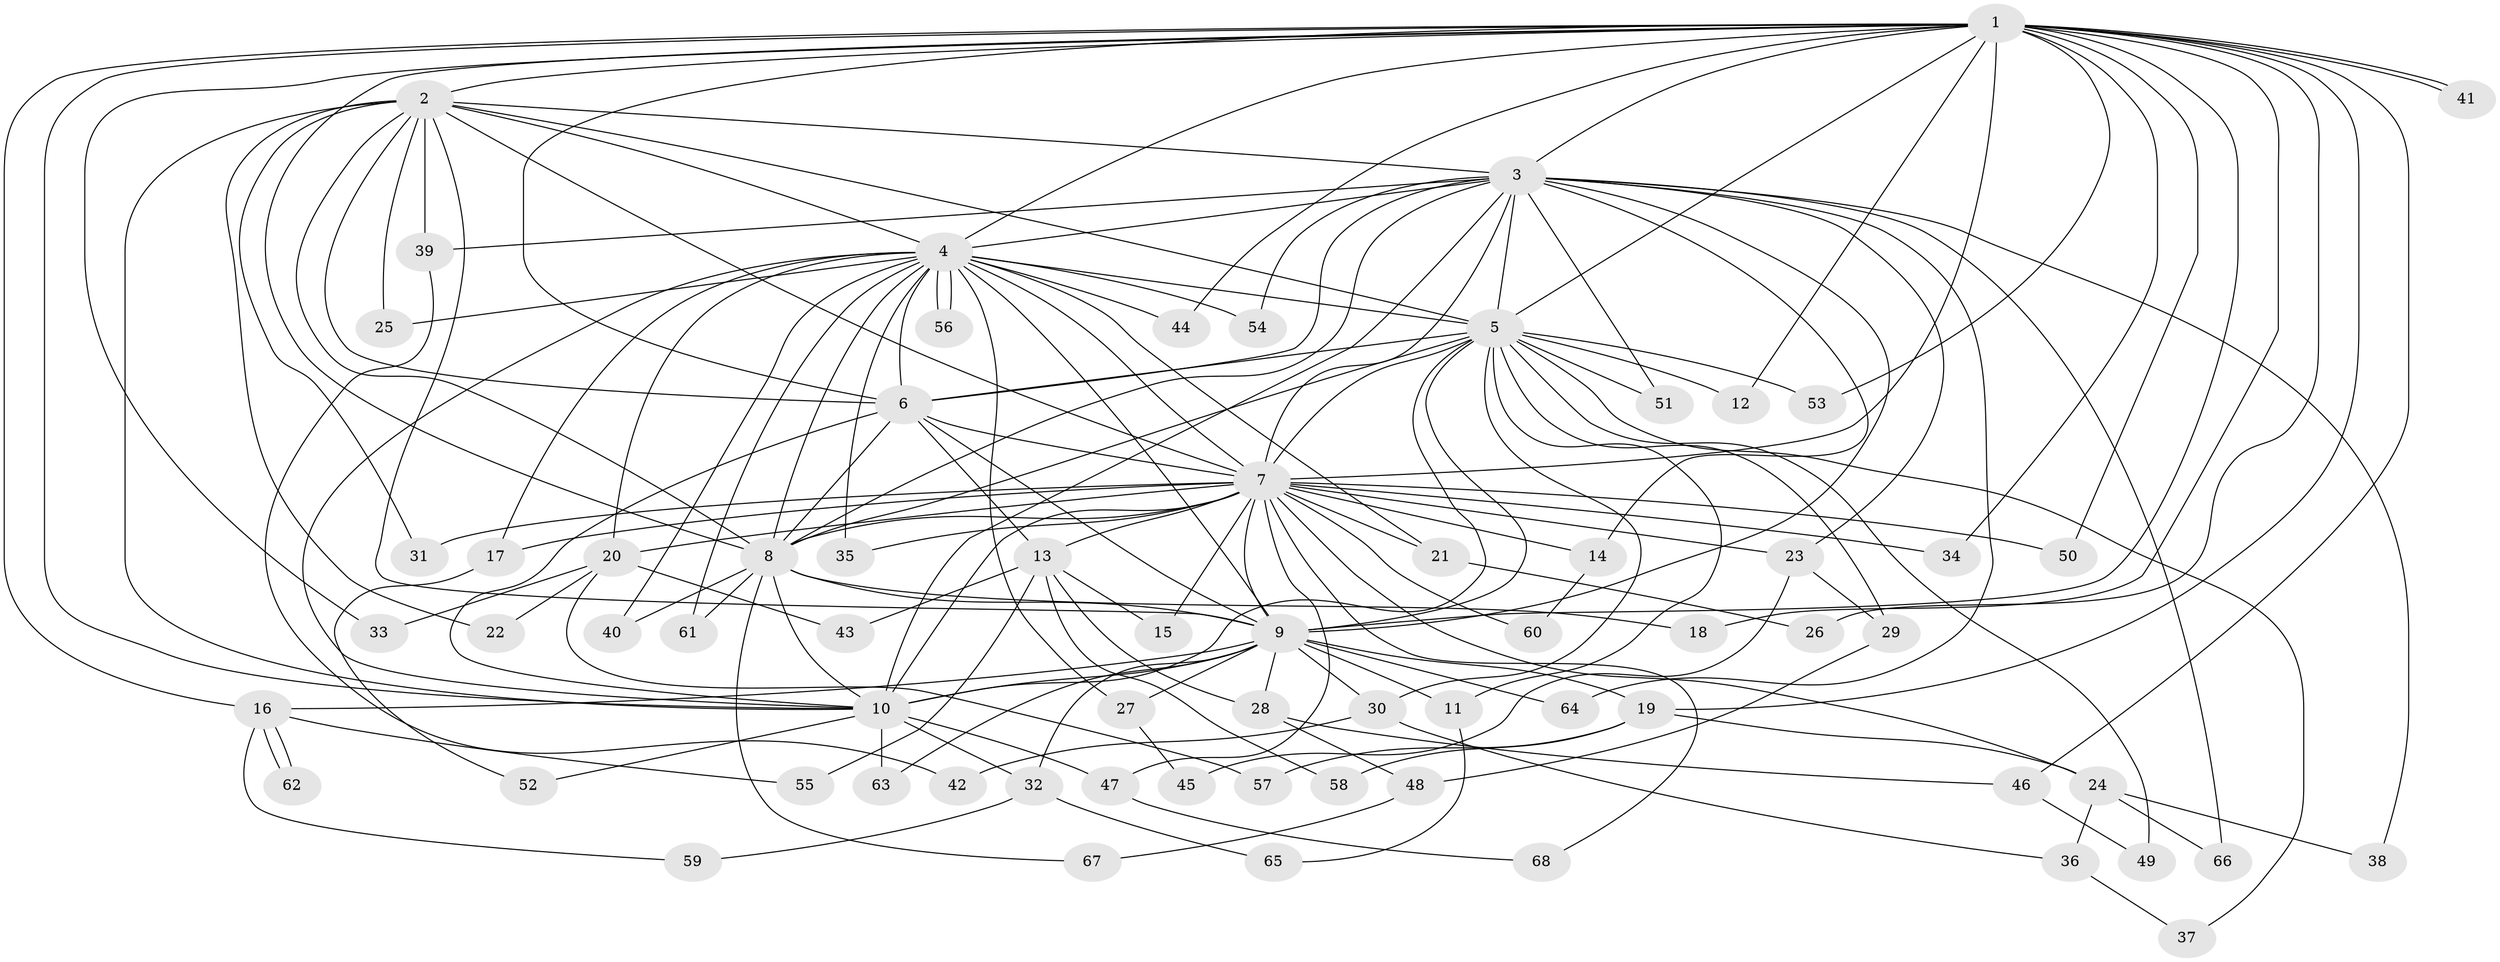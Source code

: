 // Generated by graph-tools (version 1.1) at 2025/43/03/09/25 04:43:32]
// undirected, 68 vertices, 161 edges
graph export_dot {
graph [start="1"]
  node [color=gray90,style=filled];
  1;
  2;
  3;
  4;
  5;
  6;
  7;
  8;
  9;
  10;
  11;
  12;
  13;
  14;
  15;
  16;
  17;
  18;
  19;
  20;
  21;
  22;
  23;
  24;
  25;
  26;
  27;
  28;
  29;
  30;
  31;
  32;
  33;
  34;
  35;
  36;
  37;
  38;
  39;
  40;
  41;
  42;
  43;
  44;
  45;
  46;
  47;
  48;
  49;
  50;
  51;
  52;
  53;
  54;
  55;
  56;
  57;
  58;
  59;
  60;
  61;
  62;
  63;
  64;
  65;
  66;
  67;
  68;
  1 -- 2;
  1 -- 3;
  1 -- 4;
  1 -- 5;
  1 -- 6;
  1 -- 7;
  1 -- 8;
  1 -- 9;
  1 -- 10;
  1 -- 12;
  1 -- 16;
  1 -- 18;
  1 -- 19;
  1 -- 26;
  1 -- 33;
  1 -- 34;
  1 -- 41;
  1 -- 41;
  1 -- 44;
  1 -- 46;
  1 -- 50;
  1 -- 53;
  2 -- 3;
  2 -- 4;
  2 -- 5;
  2 -- 6;
  2 -- 7;
  2 -- 8;
  2 -- 9;
  2 -- 10;
  2 -- 22;
  2 -- 25;
  2 -- 31;
  2 -- 39;
  3 -- 4;
  3 -- 5;
  3 -- 6;
  3 -- 7;
  3 -- 8;
  3 -- 9;
  3 -- 10;
  3 -- 14;
  3 -- 23;
  3 -- 38;
  3 -- 39;
  3 -- 51;
  3 -- 54;
  3 -- 64;
  3 -- 66;
  4 -- 5;
  4 -- 6;
  4 -- 7;
  4 -- 8;
  4 -- 9;
  4 -- 10;
  4 -- 17;
  4 -- 20;
  4 -- 21;
  4 -- 25;
  4 -- 27;
  4 -- 35;
  4 -- 40;
  4 -- 44;
  4 -- 54;
  4 -- 56;
  4 -- 56;
  4 -- 61;
  5 -- 6;
  5 -- 7;
  5 -- 8;
  5 -- 9;
  5 -- 10;
  5 -- 11;
  5 -- 12;
  5 -- 29;
  5 -- 30;
  5 -- 37;
  5 -- 49;
  5 -- 51;
  5 -- 53;
  6 -- 7;
  6 -- 8;
  6 -- 9;
  6 -- 10;
  6 -- 13;
  7 -- 8;
  7 -- 9;
  7 -- 10;
  7 -- 13;
  7 -- 14;
  7 -- 15;
  7 -- 17;
  7 -- 20;
  7 -- 21;
  7 -- 23;
  7 -- 24;
  7 -- 31;
  7 -- 34;
  7 -- 35;
  7 -- 47;
  7 -- 50;
  7 -- 60;
  7 -- 68;
  8 -- 9;
  8 -- 10;
  8 -- 18;
  8 -- 40;
  8 -- 61;
  8 -- 67;
  9 -- 10;
  9 -- 11;
  9 -- 16;
  9 -- 19;
  9 -- 27;
  9 -- 28;
  9 -- 30;
  9 -- 32;
  9 -- 63;
  9 -- 64;
  10 -- 32;
  10 -- 47;
  10 -- 52;
  10 -- 63;
  11 -- 65;
  13 -- 15;
  13 -- 28;
  13 -- 43;
  13 -- 55;
  13 -- 58;
  14 -- 60;
  16 -- 55;
  16 -- 59;
  16 -- 62;
  16 -- 62;
  17 -- 52;
  19 -- 24;
  19 -- 57;
  19 -- 58;
  20 -- 22;
  20 -- 33;
  20 -- 43;
  20 -- 57;
  21 -- 26;
  23 -- 29;
  23 -- 45;
  24 -- 36;
  24 -- 38;
  24 -- 66;
  27 -- 45;
  28 -- 46;
  28 -- 48;
  29 -- 48;
  30 -- 36;
  30 -- 42;
  32 -- 59;
  32 -- 65;
  36 -- 37;
  39 -- 42;
  46 -- 49;
  47 -- 68;
  48 -- 67;
}
